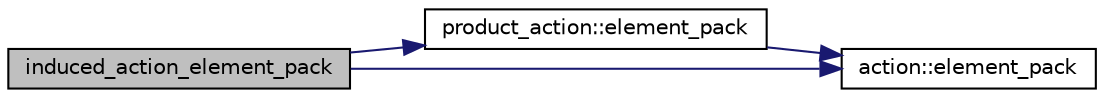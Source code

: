 digraph "induced_action_element_pack"
{
  edge [fontname="Helvetica",fontsize="10",labelfontname="Helvetica",labelfontsize="10"];
  node [fontname="Helvetica",fontsize="10",shape=record];
  rankdir="LR";
  Node2473 [label="induced_action_element_pack",height=0.2,width=0.4,color="black", fillcolor="grey75", style="filled", fontcolor="black"];
  Node2473 -> Node2474 [color="midnightblue",fontsize="10",style="solid",fontname="Helvetica"];
  Node2474 [label="product_action::element_pack",height=0.2,width=0.4,color="black", fillcolor="white", style="filled",URL="$d8/d74/classproduct__action.html#aa8d2b4985e4ffdec180f8617ddc5fa9a"];
  Node2474 -> Node2475 [color="midnightblue",fontsize="10",style="solid",fontname="Helvetica"];
  Node2475 [label="action::element_pack",height=0.2,width=0.4,color="black", fillcolor="white", style="filled",URL="$d2/d86/classaction.html#a48a10a87c09b4b37c36eac1180884140"];
  Node2473 -> Node2475 [color="midnightblue",fontsize="10",style="solid",fontname="Helvetica"];
}
